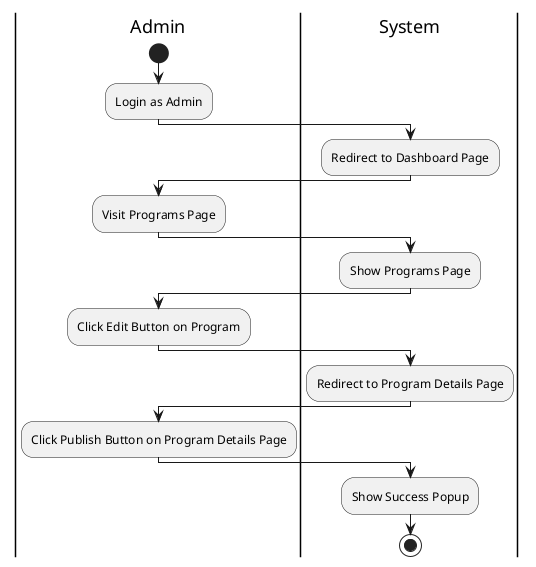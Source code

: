 @startuml PublishProgram
|Admin|
start
:Login as Admin;
|System|
:Redirect to Dashboard Page;
|Admin|
:Visit Programs Page;
|System|
:Show Programs Page;
|Admin|
:Click Edit Button on Program;
|System|
:Redirect to Program Details Page;
|Admin|
:Click Publish Button on Program Details Page;
|System|
:Show Success Popup;
stop
@enduml
